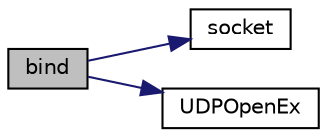 digraph "bind"
{
  edge [fontname="Helvetica",fontsize="10",labelfontname="Helvetica",labelfontsize="10"];
  node [fontname="Helvetica",fontsize="10",shape=record];
  rankdir="LR";
  Node1 [label="bind",height=0.2,width=0.4,color="black", fillcolor="grey75", style="filled", fontcolor="black"];
  Node1 -> Node2 [color="midnightblue",fontsize="10",style="solid"];
  Node2 [label="socket",height=0.2,width=0.4,color="black", fillcolor="white", style="filled",URL="$_berkeley_a_p_i_8c.html#a4bbac9ff89097f54941d2e1cf66f8ca9"];
  Node1 -> Node3 [color="midnightblue",fontsize="10",style="solid"];
  Node3 [label="UDPOpenEx",height=0.2,width=0.4,color="black", fillcolor="white", style="filled",URL="$_u_d_p_8h.html#ae5069afb0cda35b9a306dcb37f222822"];
}
